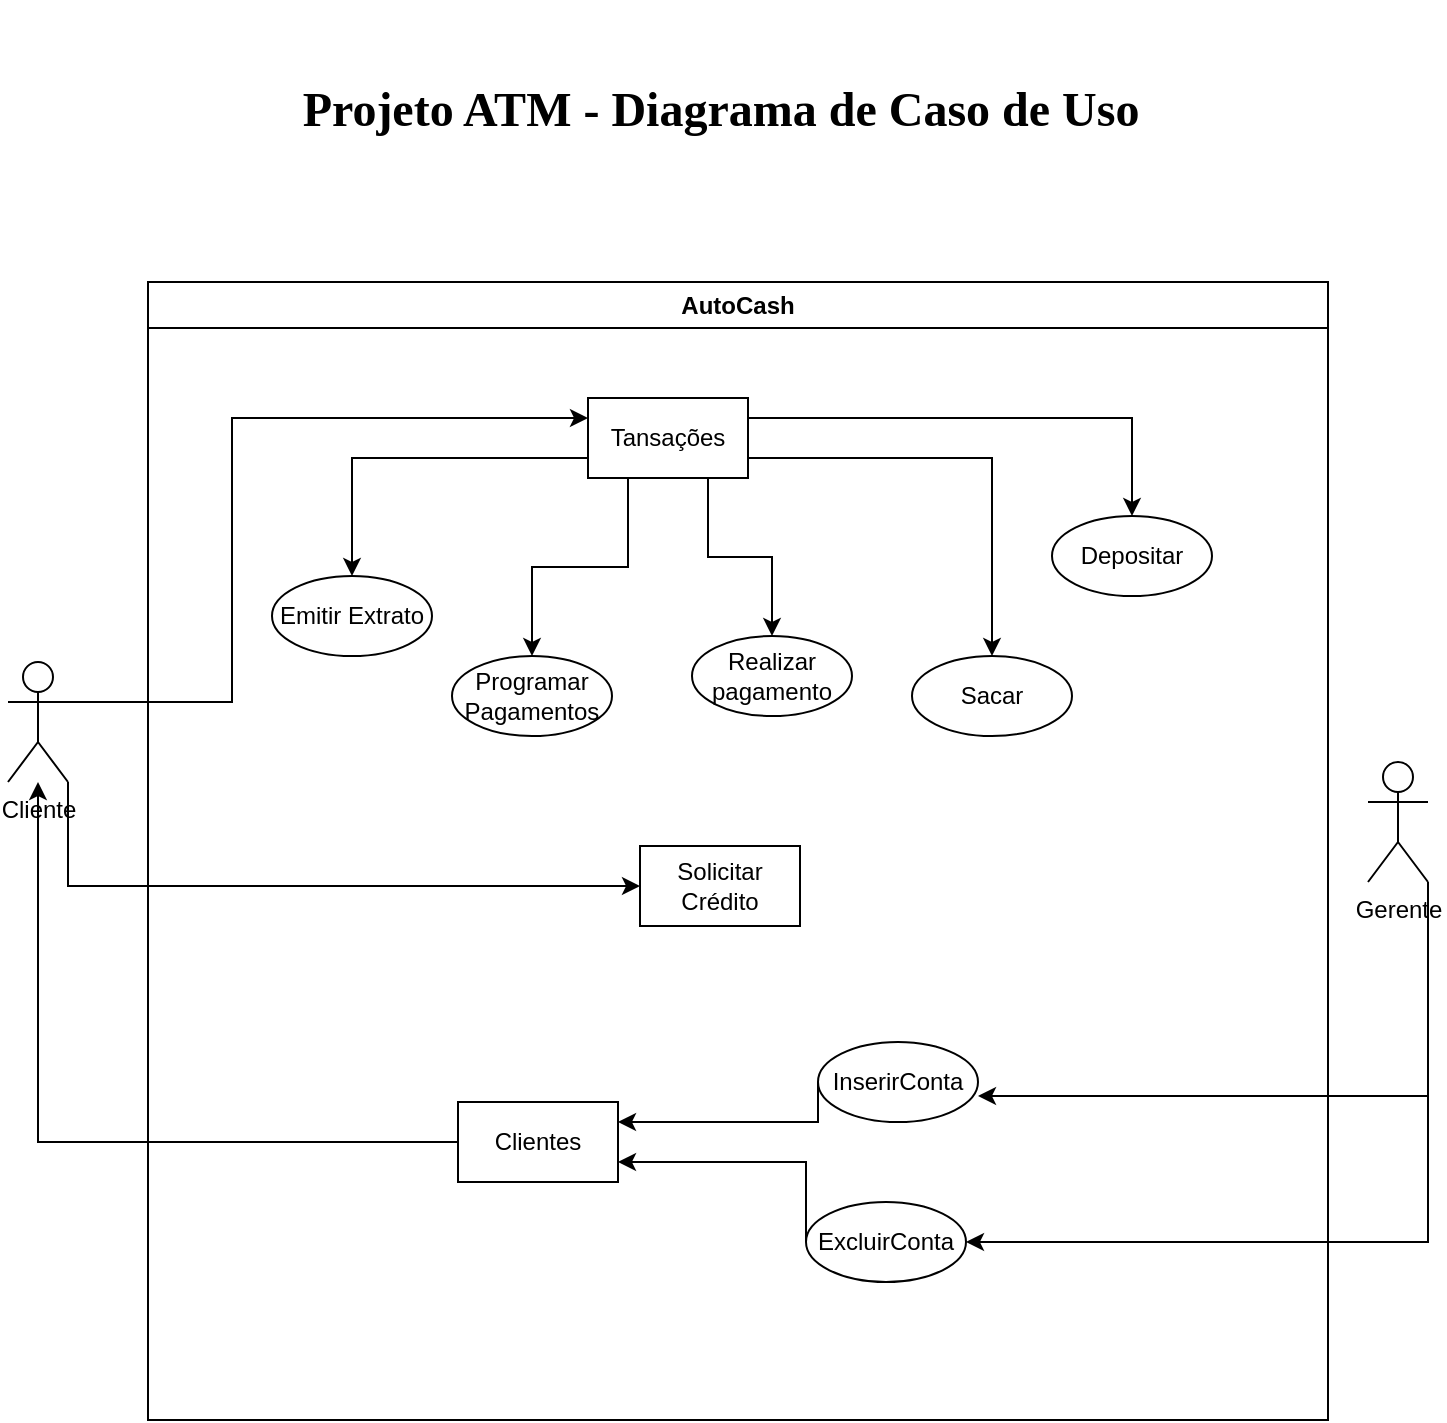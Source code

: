<mxfile version="21.3.4" type="github">
  <diagram name="Página-1" id="ITYseyrZ9f1xuO-asXqx">
    <mxGraphModel dx="1258" dy="483" grid="1" gridSize="10" guides="1" tooltips="1" connect="1" arrows="1" fold="1" page="1" pageScale="1" pageWidth="827" pageHeight="1169" math="0" shadow="0">
      <root>
        <mxCell id="0" />
        <mxCell id="1" parent="0" />
        <mxCell id="QRj61w4ugsdSyOUNYav5-1" value="AutoCash" style="swimlane;whiteSpace=wrap;html=1;" parent="1" vertex="1">
          <mxGeometry x="128" y="181" width="590" height="569" as="geometry" />
        </mxCell>
        <mxCell id="aR0ydL9nbTO1Qae11mGj-3" style="edgeStyle=orthogonalEdgeStyle;rounded=0;orthogonalLoop=1;jettySize=auto;html=1;exitX=0;exitY=0.75;exitDx=0;exitDy=0;entryX=0.5;entryY=0;entryDx=0;entryDy=0;" edge="1" parent="QRj61w4ugsdSyOUNYav5-1" source="QRj61w4ugsdSyOUNYav5-6" target="QRj61w4ugsdSyOUNYav5-11">
          <mxGeometry relative="1" as="geometry" />
        </mxCell>
        <mxCell id="aR0ydL9nbTO1Qae11mGj-4" style="edgeStyle=orthogonalEdgeStyle;rounded=0;orthogonalLoop=1;jettySize=auto;html=1;exitX=0.25;exitY=1;exitDx=0;exitDy=0;" edge="1" parent="QRj61w4ugsdSyOUNYav5-1" source="QRj61w4ugsdSyOUNYav5-6" target="QRj61w4ugsdSyOUNYav5-10">
          <mxGeometry relative="1" as="geometry" />
        </mxCell>
        <mxCell id="aR0ydL9nbTO1Qae11mGj-5" style="edgeStyle=orthogonalEdgeStyle;rounded=0;orthogonalLoop=1;jettySize=auto;html=1;exitX=0.75;exitY=1;exitDx=0;exitDy=0;entryX=0.5;entryY=0;entryDx=0;entryDy=0;" edge="1" parent="QRj61w4ugsdSyOUNYav5-1" source="QRj61w4ugsdSyOUNYav5-6" target="aR0ydL9nbTO1Qae11mGj-1">
          <mxGeometry relative="1" as="geometry" />
        </mxCell>
        <mxCell id="aR0ydL9nbTO1Qae11mGj-6" style="edgeStyle=orthogonalEdgeStyle;rounded=0;orthogonalLoop=1;jettySize=auto;html=1;exitX=1;exitY=0.25;exitDx=0;exitDy=0;entryX=0.5;entryY=0;entryDx=0;entryDy=0;" edge="1" parent="QRj61w4ugsdSyOUNYav5-1" source="QRj61w4ugsdSyOUNYav5-6" target="QRj61w4ugsdSyOUNYav5-8">
          <mxGeometry relative="1" as="geometry" />
        </mxCell>
        <mxCell id="aR0ydL9nbTO1Qae11mGj-7" style="edgeStyle=orthogonalEdgeStyle;rounded=0;orthogonalLoop=1;jettySize=auto;html=1;exitX=1;exitY=0.75;exitDx=0;exitDy=0;" edge="1" parent="QRj61w4ugsdSyOUNYav5-1" source="QRj61w4ugsdSyOUNYav5-6" target="QRj61w4ugsdSyOUNYav5-9">
          <mxGeometry relative="1" as="geometry" />
        </mxCell>
        <mxCell id="QRj61w4ugsdSyOUNYav5-6" value="Tansações" style="rounded=0;whiteSpace=wrap;html=1;" parent="QRj61w4ugsdSyOUNYav5-1" vertex="1">
          <mxGeometry x="220" y="58" width="80" height="40" as="geometry" />
        </mxCell>
        <mxCell id="QRj61w4ugsdSyOUNYav5-8" value="Depositar" style="ellipse;whiteSpace=wrap;html=1;" parent="QRj61w4ugsdSyOUNYav5-1" vertex="1">
          <mxGeometry x="452" y="117" width="80" height="40" as="geometry" />
        </mxCell>
        <mxCell id="QRj61w4ugsdSyOUNYav5-9" value="Sacar" style="ellipse;whiteSpace=wrap;html=1;" parent="QRj61w4ugsdSyOUNYav5-1" vertex="1">
          <mxGeometry x="382" y="187" width="80" height="40" as="geometry" />
        </mxCell>
        <mxCell id="QRj61w4ugsdSyOUNYav5-10" value="Programar Pagamentos" style="ellipse;whiteSpace=wrap;html=1;" parent="QRj61w4ugsdSyOUNYav5-1" vertex="1">
          <mxGeometry x="152" y="187" width="80" height="40" as="geometry" />
        </mxCell>
        <mxCell id="QRj61w4ugsdSyOUNYav5-11" value="Emitir Extrato" style="ellipse;whiteSpace=wrap;html=1;" parent="QRj61w4ugsdSyOUNYav5-1" vertex="1">
          <mxGeometry x="62" y="147" width="80" height="40" as="geometry" />
        </mxCell>
        <mxCell id="QRj61w4ugsdSyOUNYav5-17" value="Solicitar Crédito" style="rounded=0;whiteSpace=wrap;html=1;" parent="QRj61w4ugsdSyOUNYav5-1" vertex="1">
          <mxGeometry x="246" y="282" width="80" height="40" as="geometry" />
        </mxCell>
        <mxCell id="QRj61w4ugsdSyOUNYav5-33" style="edgeStyle=orthogonalEdgeStyle;rounded=0;orthogonalLoop=1;jettySize=auto;html=1;exitX=0;exitY=0.5;exitDx=0;exitDy=0;entryX=1;entryY=0.25;entryDx=0;entryDy=0;" parent="QRj61w4ugsdSyOUNYav5-1" source="QRj61w4ugsdSyOUNYav5-26" target="QRj61w4ugsdSyOUNYav5-32" edge="1">
          <mxGeometry relative="1" as="geometry">
            <Array as="points">
              <mxPoint x="335" y="420" />
            </Array>
          </mxGeometry>
        </mxCell>
        <mxCell id="QRj61w4ugsdSyOUNYav5-26" value="InserirConta" style="ellipse;whiteSpace=wrap;html=1;" parent="QRj61w4ugsdSyOUNYav5-1" vertex="1">
          <mxGeometry x="335" y="380" width="80" height="40" as="geometry" />
        </mxCell>
        <mxCell id="QRj61w4ugsdSyOUNYav5-34" style="edgeStyle=orthogonalEdgeStyle;rounded=0;orthogonalLoop=1;jettySize=auto;html=1;exitX=0;exitY=0.5;exitDx=0;exitDy=0;entryX=1;entryY=0.75;entryDx=0;entryDy=0;" parent="QRj61w4ugsdSyOUNYav5-1" source="QRj61w4ugsdSyOUNYav5-27" target="QRj61w4ugsdSyOUNYav5-32" edge="1">
          <mxGeometry relative="1" as="geometry">
            <Array as="points">
              <mxPoint x="329" y="440" />
            </Array>
          </mxGeometry>
        </mxCell>
        <mxCell id="QRj61w4ugsdSyOUNYav5-27" value="ExcluirConta" style="ellipse;whiteSpace=wrap;html=1;" parent="QRj61w4ugsdSyOUNYav5-1" vertex="1">
          <mxGeometry x="329" y="460" width="80" height="40" as="geometry" />
        </mxCell>
        <mxCell id="QRj61w4ugsdSyOUNYav5-32" value="Clientes" style="rounded=0;whiteSpace=wrap;html=1;" parent="QRj61w4ugsdSyOUNYav5-1" vertex="1">
          <mxGeometry x="155" y="410" width="80" height="40" as="geometry" />
        </mxCell>
        <mxCell id="aR0ydL9nbTO1Qae11mGj-1" value="Realizar pagamento" style="ellipse;whiteSpace=wrap;html=1;" vertex="1" parent="QRj61w4ugsdSyOUNYav5-1">
          <mxGeometry x="272" y="177" width="80" height="40" as="geometry" />
        </mxCell>
        <mxCell id="aR0ydL9nbTO1Qae11mGj-13" style="edgeStyle=orthogonalEdgeStyle;rounded=0;orthogonalLoop=1;jettySize=auto;html=1;exitX=1;exitY=1;exitDx=0;exitDy=0;exitPerimeter=0;entryX=1;entryY=0.675;entryDx=0;entryDy=0;entryPerimeter=0;" edge="1" parent="1" source="QRj61w4ugsdSyOUNYav5-2" target="QRj61w4ugsdSyOUNYav5-26">
          <mxGeometry relative="1" as="geometry" />
        </mxCell>
        <mxCell id="aR0ydL9nbTO1Qae11mGj-16" style="edgeStyle=orthogonalEdgeStyle;rounded=0;orthogonalLoop=1;jettySize=auto;html=1;exitX=1;exitY=1;exitDx=0;exitDy=0;exitPerimeter=0;entryX=1;entryY=0.5;entryDx=0;entryDy=0;" edge="1" parent="1" source="QRj61w4ugsdSyOUNYav5-2" target="QRj61w4ugsdSyOUNYav5-27">
          <mxGeometry relative="1" as="geometry" />
        </mxCell>
        <mxCell id="QRj61w4ugsdSyOUNYav5-2" value="Gerente" style="shape=umlActor;verticalLabelPosition=bottom;verticalAlign=top;html=1;outlineConnect=0;" parent="1" vertex="1">
          <mxGeometry x="738" y="421" width="30" height="60" as="geometry" />
        </mxCell>
        <mxCell id="aR0ydL9nbTO1Qae11mGj-11" style="edgeStyle=orthogonalEdgeStyle;rounded=0;orthogonalLoop=1;jettySize=auto;html=1;exitX=1;exitY=1;exitDx=0;exitDy=0;exitPerimeter=0;entryX=0;entryY=0.5;entryDx=0;entryDy=0;" edge="1" parent="1" source="QRj61w4ugsdSyOUNYav5-5" target="QRj61w4ugsdSyOUNYav5-17">
          <mxGeometry relative="1" as="geometry" />
        </mxCell>
        <mxCell id="aR0ydL9nbTO1Qae11mGj-15" style="edgeStyle=orthogonalEdgeStyle;rounded=0;orthogonalLoop=1;jettySize=auto;html=1;exitX=1;exitY=0.333;exitDx=0;exitDy=0;exitPerimeter=0;entryX=0;entryY=0.25;entryDx=0;entryDy=0;" edge="1" parent="1" source="QRj61w4ugsdSyOUNYav5-5" target="QRj61w4ugsdSyOUNYav5-6">
          <mxGeometry relative="1" as="geometry">
            <Array as="points">
              <mxPoint x="170" y="391" />
              <mxPoint x="170" y="249" />
            </Array>
          </mxGeometry>
        </mxCell>
        <mxCell id="QRj61w4ugsdSyOUNYav5-5" value="Cliente" style="shape=umlActor;verticalLabelPosition=bottom;verticalAlign=top;html=1;outlineConnect=0;" parent="1" vertex="1">
          <mxGeometry x="58" y="371" width="30" height="60" as="geometry" />
        </mxCell>
        <mxCell id="QRj61w4ugsdSyOUNYav5-44" value="&lt;font style=&quot;font-size: 24px;&quot;&gt;&lt;span id=&quot;page14R_mcid0&quot; class=&quot;markedContent&quot;&gt;&lt;/span&gt;&lt;font face=&quot;Times New Roman&quot;&gt;&lt;span id=&quot;page14R_mcid1&quot; class=&quot;markedContent&quot;&gt;&lt;br role=&quot;presentation&quot;&gt;&lt;b&gt;&lt;span dir=&quot;ltr&quot; role=&quot;presentation&quot; style=&quot;left: calc(var(--scale-factor)*222.90px); top: calc(var(--scale-factor)*69.41px); transform: scaleX(0.9);&quot;&gt;Projeto ATM - Diagrama&lt;/span&gt;&lt;/b&gt;&lt;/span&gt;&lt;span id=&quot;page14R_mcid2&quot; class=&quot;markedContent&quot;&gt;&lt;b&gt;&lt;span dir=&quot;ltr&quot; role=&quot;presentation&quot; style=&quot;left: calc(var(--scale-factor)*275.97px); top: calc(var(--scale-factor)*85.97px); transform: scaleX(0.923);&quot;&gt; de Caso de Uso&lt;/span&gt;&lt;/b&gt;&lt;/span&gt;&lt;/font&gt;&lt;/font&gt;" style="text;html=1;align=center;verticalAlign=middle;resizable=0;points=[];autosize=1;strokeColor=none;fillColor=none;" parent="1" vertex="1">
          <mxGeometry x="194" y="40" width="440" height="80" as="geometry" />
        </mxCell>
        <mxCell id="aR0ydL9nbTO1Qae11mGj-10" style="edgeStyle=orthogonalEdgeStyle;rounded=0;orthogonalLoop=1;jettySize=auto;html=1;exitX=0;exitY=0.5;exitDx=0;exitDy=0;" edge="1" parent="1" source="QRj61w4ugsdSyOUNYav5-32" target="QRj61w4ugsdSyOUNYav5-5">
          <mxGeometry relative="1" as="geometry" />
        </mxCell>
      </root>
    </mxGraphModel>
  </diagram>
</mxfile>
